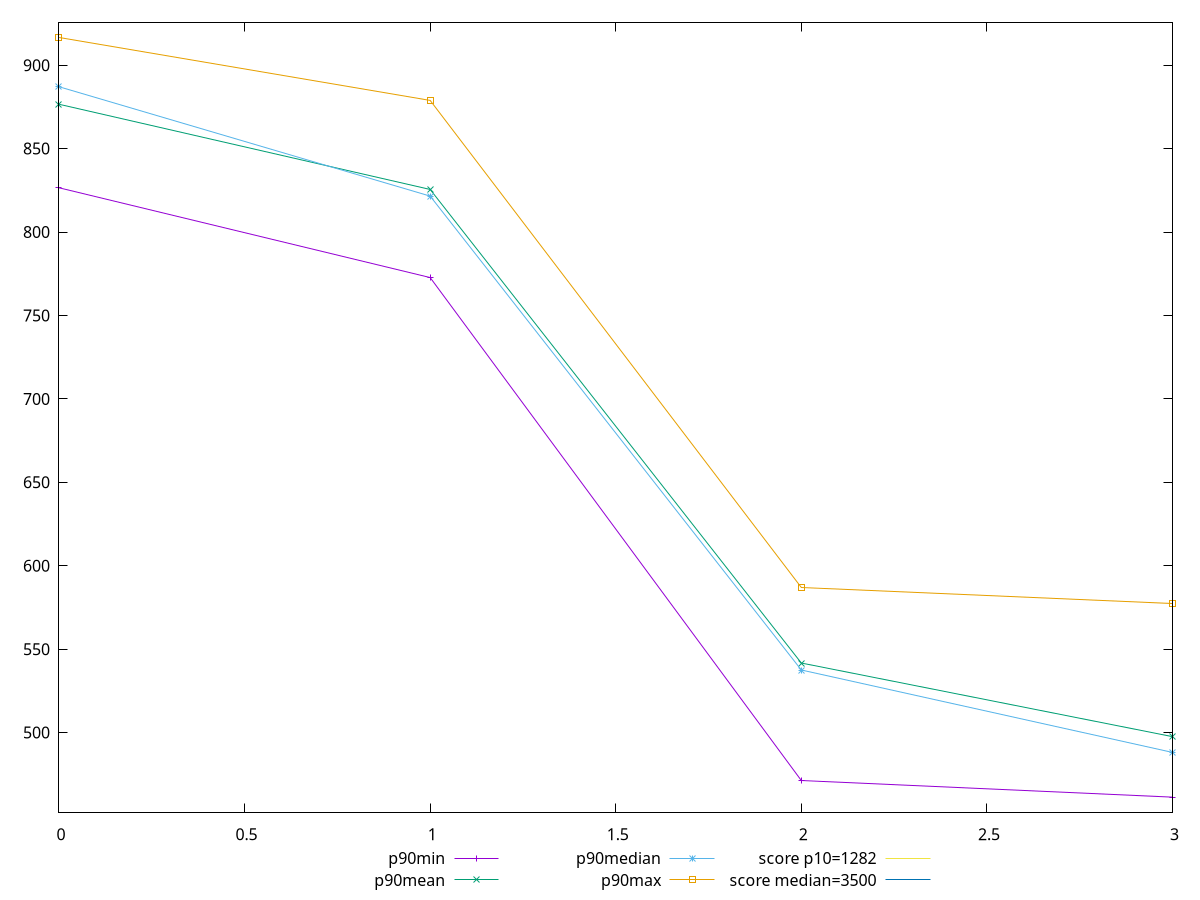 reset

$p90Min <<EOF
0 826.5200000000006
1 772.7080000000004
2 471.27600000000035
3 461.3160000000002
EOF

$p90Mean <<EOF
0 876.5796595744686
1 825.5105106382983
2 541.6904255319151
3 497.56591489361745
EOF

$p90Median <<EOF
0 887.0760000000002
1 821.5260000000003
2 537.5120000000002
3 488.12
EOF

$p90Max <<EOF
0 916.6000000000003
1 878.8840000000002
2 586.9560000000004
3 577.3520000000002
EOF

set key outside below
set xrange [0:3]
set yrange [452.2103200000002:925.7056800000003]
set trange [452.2103200000002:925.7056800000003]
set terminal svg size 640, 560 enhanced background rgb 'white'
set output "reports/report_00033_2021-03-01T14-23-16.841Z/bootup-time/progression/value.svg"

plot $p90Min title "p90min" with linespoints, \
     $p90Mean title "p90mean" with linespoints, \
     $p90Median title "p90median" with linespoints, \
     $p90Max title "p90max" with linespoints, \
     1282 title "score p10=1282", \
     3500 title "score median=3500"

reset
